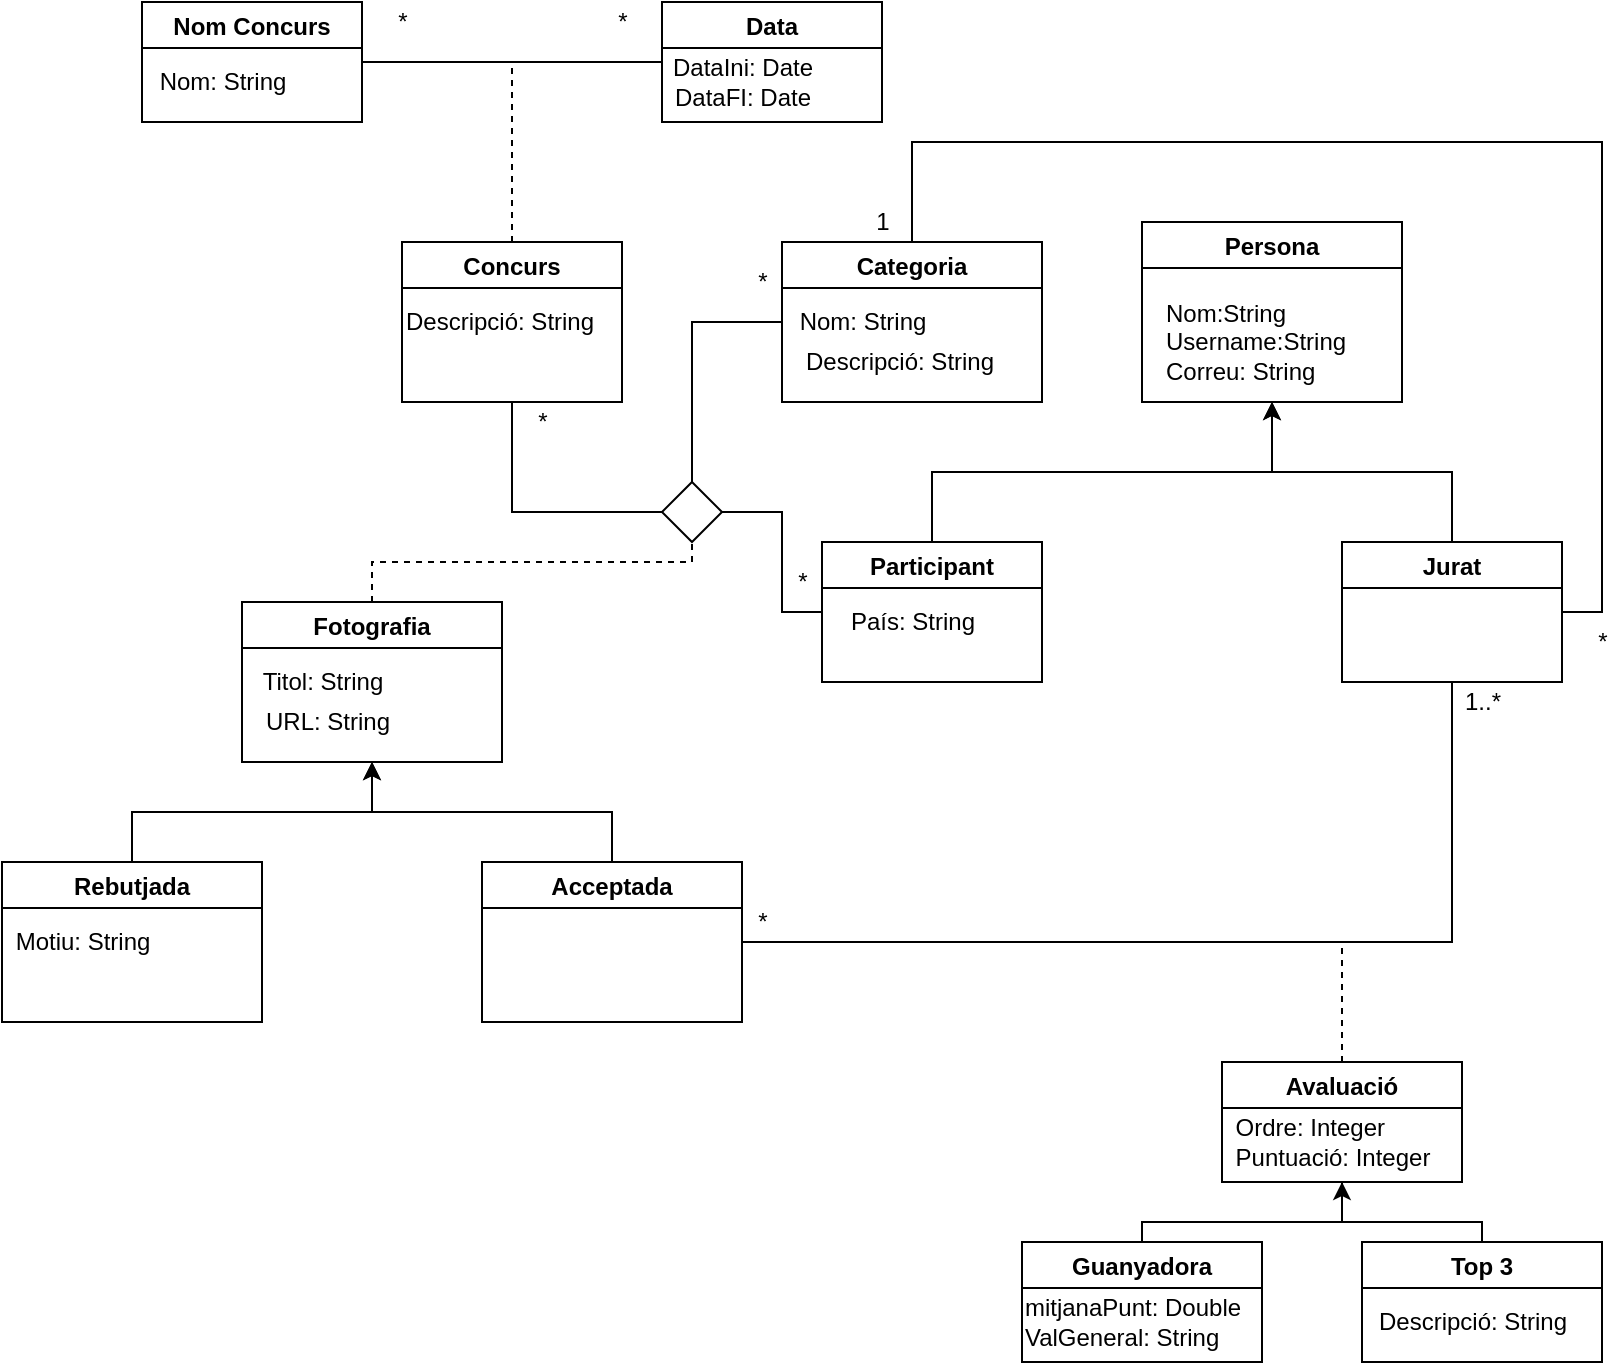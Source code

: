 <mxfile version="17.1.2" type="device"><diagram id="UjrNf_mKqekcEiGtvqPB" name="Page-1"><mxGraphModel dx="981" dy="481" grid="1" gridSize="10" guides="1" tooltips="1" connect="1" arrows="1" fold="1" page="1" pageScale="1" pageWidth="850" pageHeight="1100" math="0" shadow="0"><root><mxCell id="0"/><mxCell id="1" parent="0"/><mxCell id="VsyD7KzCo6JWaVO8ufPC-5" style="edgeStyle=orthogonalEdgeStyle;rounded=0;orthogonalLoop=1;jettySize=auto;html=1;exitX=1;exitY=0.5;exitDx=0;exitDy=0;entryX=0;entryY=0.5;entryDx=0;entryDy=0;endArrow=none;endFill=0;" edge="1" parent="1" source="VsyD7KzCo6JWaVO8ufPC-1" target="VsyD7KzCo6JWaVO8ufPC-3"><mxGeometry relative="1" as="geometry"><Array as="points"><mxPoint x="270" y="130"/><mxPoint x="270" y="130"/></Array></mxGeometry></mxCell><mxCell id="VsyD7KzCo6JWaVO8ufPC-1" value="Nom Concurs" style="swimlane;" vertex="1" parent="1"><mxGeometry x="80" y="100" width="110" height="60" as="geometry"/></mxCell><mxCell id="VsyD7KzCo6JWaVO8ufPC-2" value="Nom: String" style="text;html=1;align=center;verticalAlign=middle;resizable=0;points=[];autosize=1;strokeColor=none;fillColor=none;" vertex="1" parent="VsyD7KzCo6JWaVO8ufPC-1"><mxGeometry y="30" width="80" height="20" as="geometry"/></mxCell><mxCell id="VsyD7KzCo6JWaVO8ufPC-3" value="Data" style="swimlane;" vertex="1" parent="1"><mxGeometry x="340" y="100" width="110" height="60" as="geometry"/></mxCell><mxCell id="VsyD7KzCo6JWaVO8ufPC-4" value="DataIni: Date&lt;br&gt;DataFI: Date" style="text;html=1;align=center;verticalAlign=middle;resizable=0;points=[];autosize=1;strokeColor=none;fillColor=none;" vertex="1" parent="VsyD7KzCo6JWaVO8ufPC-3"><mxGeometry x="-5" y="25" width="90" height="30" as="geometry"/></mxCell><mxCell id="VsyD7KzCo6JWaVO8ufPC-12" style="edgeStyle=orthogonalEdgeStyle;rounded=0;orthogonalLoop=1;jettySize=auto;html=1;exitX=0.5;exitY=0;exitDx=0;exitDy=0;endArrow=none;endFill=0;dashed=1;" edge="1" parent="1" source="VsyD7KzCo6JWaVO8ufPC-10"><mxGeometry relative="1" as="geometry"><mxPoint x="265" y="130" as="targetPoint"/></mxGeometry></mxCell><mxCell id="VsyD7KzCo6JWaVO8ufPC-26" style="edgeStyle=orthogonalEdgeStyle;rounded=0;orthogonalLoop=1;jettySize=auto;html=1;exitX=0.5;exitY=1;exitDx=0;exitDy=0;entryX=0;entryY=0.5;entryDx=0;entryDy=0;endArrow=none;endFill=0;" edge="1" parent="1" source="VsyD7KzCo6JWaVO8ufPC-10" target="VsyD7KzCo6JWaVO8ufPC-23"><mxGeometry relative="1" as="geometry"/></mxCell><mxCell id="VsyD7KzCo6JWaVO8ufPC-10" value="Concurs" style="swimlane;startSize=23;" vertex="1" parent="1"><mxGeometry x="210" y="220" width="110" height="80" as="geometry"/></mxCell><mxCell id="VsyD7KzCo6JWaVO8ufPC-11" value="Descripció: String" style="text;html=1;align=left;verticalAlign=middle;resizable=0;points=[];autosize=1;strokeColor=none;fillColor=none;" vertex="1" parent="VsyD7KzCo6JWaVO8ufPC-10"><mxGeometry y="30" width="110" height="20" as="geometry"/></mxCell><mxCell id="VsyD7KzCo6JWaVO8ufPC-25" style="edgeStyle=orthogonalEdgeStyle;rounded=0;orthogonalLoop=1;jettySize=auto;html=1;exitX=0;exitY=0.5;exitDx=0;exitDy=0;entryX=0.5;entryY=0;entryDx=0;entryDy=0;endArrow=none;endFill=0;" edge="1" parent="1" source="VsyD7KzCo6JWaVO8ufPC-13" target="VsyD7KzCo6JWaVO8ufPC-23"><mxGeometry relative="1" as="geometry"/></mxCell><mxCell id="VsyD7KzCo6JWaVO8ufPC-13" value="Categoria" style="swimlane;" vertex="1" parent="1"><mxGeometry x="400" y="220" width="130" height="80" as="geometry"/></mxCell><mxCell id="VsyD7KzCo6JWaVO8ufPC-14" value="Nom: String" style="text;html=1;align=center;verticalAlign=middle;resizable=0;points=[];autosize=1;strokeColor=none;fillColor=none;" vertex="1" parent="VsyD7KzCo6JWaVO8ufPC-13"><mxGeometry y="30" width="80" height="20" as="geometry"/></mxCell><mxCell id="VsyD7KzCo6JWaVO8ufPC-15" value="Descripció: String" style="text;html=1;align=left;verticalAlign=middle;resizable=0;points=[];autosize=1;strokeColor=none;fillColor=none;" vertex="1" parent="VsyD7KzCo6JWaVO8ufPC-13"><mxGeometry x="10" y="50" width="110" height="20" as="geometry"/></mxCell><mxCell id="VsyD7KzCo6JWaVO8ufPC-27" style="edgeStyle=orthogonalEdgeStyle;rounded=0;orthogonalLoop=1;jettySize=auto;html=1;exitX=0.5;exitY=0;exitDx=0;exitDy=0;entryX=0.5;entryY=1;entryDx=0;entryDy=0;endArrow=none;endFill=0;dashed=1;" edge="1" parent="1" source="VsyD7KzCo6JWaVO8ufPC-17" target="VsyD7KzCo6JWaVO8ufPC-23"><mxGeometry relative="1" as="geometry"><Array as="points"><mxPoint x="195" y="380"/><mxPoint x="355" y="380"/></Array></mxGeometry></mxCell><mxCell id="VsyD7KzCo6JWaVO8ufPC-30" style="edgeStyle=orthogonalEdgeStyle;rounded=0;orthogonalLoop=1;jettySize=auto;html=1;exitX=0.5;exitY=1;exitDx=0;exitDy=0;startArrow=classic;startFill=1;endArrow=none;endFill=0;entryX=0.5;entryY=0;entryDx=0;entryDy=0;" edge="1" parent="1" source="VsyD7KzCo6JWaVO8ufPC-17" target="VsyD7KzCo6JWaVO8ufPC-33"><mxGeometry relative="1" as="geometry"><mxPoint x="330" y="530" as="targetPoint"/></mxGeometry></mxCell><mxCell id="VsyD7KzCo6JWaVO8ufPC-31" style="edgeStyle=orthogonalEdgeStyle;rounded=0;orthogonalLoop=1;jettySize=auto;html=1;exitX=0.5;exitY=1;exitDx=0;exitDy=0;startArrow=classic;startFill=1;endArrow=none;endFill=0;" edge="1" parent="1" source="VsyD7KzCo6JWaVO8ufPC-17" target="VsyD7KzCo6JWaVO8ufPC-32"><mxGeometry relative="1" as="geometry"><mxPoint x="110" y="530" as="targetPoint"/></mxGeometry></mxCell><mxCell id="VsyD7KzCo6JWaVO8ufPC-17" value="Fotografia" style="swimlane;" vertex="1" parent="1"><mxGeometry x="130" y="400" width="130" height="80" as="geometry"/></mxCell><mxCell id="VsyD7KzCo6JWaVO8ufPC-18" value="Titol: String" style="text;html=1;align=center;verticalAlign=middle;resizable=0;points=[];autosize=1;strokeColor=none;fillColor=none;" vertex="1" parent="VsyD7KzCo6JWaVO8ufPC-17"><mxGeometry y="30" width="80" height="20" as="geometry"/></mxCell><mxCell id="VsyD7KzCo6JWaVO8ufPC-19" value="URL: String" style="text;html=1;align=left;verticalAlign=middle;resizable=0;points=[];autosize=1;strokeColor=none;fillColor=none;" vertex="1" parent="VsyD7KzCo6JWaVO8ufPC-17"><mxGeometry x="10" y="50" width="80" height="20" as="geometry"/></mxCell><mxCell id="VsyD7KzCo6JWaVO8ufPC-28" style="edgeStyle=orthogonalEdgeStyle;rounded=0;orthogonalLoop=1;jettySize=auto;html=1;exitX=0.5;exitY=0;exitDx=0;exitDy=0;endArrow=classic;endFill=1;startArrow=none;startFill=0;entryX=0.5;entryY=1;entryDx=0;entryDy=0;" edge="1" parent="1" source="VsyD7KzCo6JWaVO8ufPC-20" target="VsyD7KzCo6JWaVO8ufPC-29"><mxGeometry relative="1" as="geometry"><mxPoint x="645" y="320" as="targetPoint"/></mxGeometry></mxCell><mxCell id="VsyD7KzCo6JWaVO8ufPC-20" value="Participant" style="swimlane;" vertex="1" parent="1"><mxGeometry x="420" y="370" width="110" height="70" as="geometry"/></mxCell><mxCell id="VsyD7KzCo6JWaVO8ufPC-21" value="País: String" style="text;html=1;align=center;verticalAlign=middle;resizable=0;points=[];autosize=1;strokeColor=none;fillColor=none;" vertex="1" parent="VsyD7KzCo6JWaVO8ufPC-20"><mxGeometry x="5" y="30" width="80" height="20" as="geometry"/></mxCell><mxCell id="VsyD7KzCo6JWaVO8ufPC-24" style="edgeStyle=orthogonalEdgeStyle;rounded=0;orthogonalLoop=1;jettySize=auto;html=1;exitX=1;exitY=0.5;exitDx=0;exitDy=0;entryX=0;entryY=0.5;entryDx=0;entryDy=0;endArrow=none;endFill=0;" edge="1" parent="1" source="VsyD7KzCo6JWaVO8ufPC-23" target="VsyD7KzCo6JWaVO8ufPC-20"><mxGeometry relative="1" as="geometry"><Array as="points"><mxPoint x="400" y="355"/><mxPoint x="400" y="405"/></Array></mxGeometry></mxCell><mxCell id="VsyD7KzCo6JWaVO8ufPC-23" value="" style="rhombus;whiteSpace=wrap;html=1;" vertex="1" parent="1"><mxGeometry x="340" y="340" width="30" height="30" as="geometry"/></mxCell><mxCell id="VsyD7KzCo6JWaVO8ufPC-35" style="edgeStyle=orthogonalEdgeStyle;rounded=0;orthogonalLoop=1;jettySize=auto;html=1;exitX=0.5;exitY=1;exitDx=0;exitDy=0;startArrow=classic;startFill=1;endArrow=none;endFill=0;entryX=0.5;entryY=0;entryDx=0;entryDy=0;" edge="1" parent="1" source="VsyD7KzCo6JWaVO8ufPC-29" target="VsyD7KzCo6JWaVO8ufPC-36"><mxGeometry relative="1" as="geometry"><mxPoint x="740" y="370" as="targetPoint"/></mxGeometry></mxCell><mxCell id="VsyD7KzCo6JWaVO8ufPC-29" value="Persona" style="swimlane;" vertex="1" parent="1"><mxGeometry x="580" y="210" width="130" height="90" as="geometry"/></mxCell><mxCell id="VsyD7KzCo6JWaVO8ufPC-22" value="Nom:String&lt;br&gt;Username:String&lt;br&gt;Correu: String" style="text;html=1;align=left;verticalAlign=middle;resizable=0;points=[];autosize=1;strokeColor=none;fillColor=none;" vertex="1" parent="VsyD7KzCo6JWaVO8ufPC-29"><mxGeometry x="10" y="35" width="110" height="50" as="geometry"/></mxCell><mxCell id="VsyD7KzCo6JWaVO8ufPC-32" value="Rebutjada" style="swimlane;" vertex="1" parent="1"><mxGeometry x="10" y="530" width="130" height="80" as="geometry"/></mxCell><mxCell id="VsyD7KzCo6JWaVO8ufPC-33" value="Acceptada" style="swimlane;" vertex="1" parent="1"><mxGeometry x="250" y="530" width="130" height="80" as="geometry"/></mxCell><mxCell id="VsyD7KzCo6JWaVO8ufPC-34" value="Motiu: String" style="text;html=1;align=center;verticalAlign=middle;resizable=0;points=[];autosize=1;strokeColor=none;fillColor=none;" vertex="1" parent="1"><mxGeometry x="10" y="560" width="80" height="20" as="geometry"/></mxCell><mxCell id="VsyD7KzCo6JWaVO8ufPC-38" style="edgeStyle=orthogonalEdgeStyle;rounded=0;orthogonalLoop=1;jettySize=auto;html=1;exitX=1;exitY=0.5;exitDx=0;exitDy=0;entryX=0.5;entryY=0;entryDx=0;entryDy=0;startArrow=none;startFill=0;endArrow=none;endFill=0;" edge="1" parent="1" source="VsyD7KzCo6JWaVO8ufPC-36" target="VsyD7KzCo6JWaVO8ufPC-13"><mxGeometry relative="1" as="geometry"><Array as="points"><mxPoint x="810" y="405"/><mxPoint x="810" y="170"/><mxPoint x="465" y="170"/></Array></mxGeometry></mxCell><mxCell id="VsyD7KzCo6JWaVO8ufPC-39" style="edgeStyle=orthogonalEdgeStyle;rounded=0;orthogonalLoop=1;jettySize=auto;html=1;exitX=0.5;exitY=1;exitDx=0;exitDy=0;entryX=1;entryY=0.5;entryDx=0;entryDy=0;startArrow=none;startFill=0;endArrow=none;endFill=0;" edge="1" parent="1" source="VsyD7KzCo6JWaVO8ufPC-36" target="VsyD7KzCo6JWaVO8ufPC-33"><mxGeometry relative="1" as="geometry"/></mxCell><mxCell id="VsyD7KzCo6JWaVO8ufPC-36" value="Jurat" style="swimlane;" vertex="1" parent="1"><mxGeometry x="680" y="370" width="110" height="70" as="geometry"/></mxCell><mxCell id="VsyD7KzCo6JWaVO8ufPC-42" style="edgeStyle=orthogonalEdgeStyle;rounded=0;orthogonalLoop=1;jettySize=auto;html=1;exitX=0.5;exitY=0;exitDx=0;exitDy=0;startArrow=none;startFill=0;endArrow=none;endFill=0;dashed=1;" edge="1" parent="1" source="VsyD7KzCo6JWaVO8ufPC-41"><mxGeometry relative="1" as="geometry"><mxPoint x="680" y="570" as="targetPoint"/><Array as="points"><mxPoint x="680" y="570"/></Array></mxGeometry></mxCell><mxCell id="VsyD7KzCo6JWaVO8ufPC-44" style="edgeStyle=orthogonalEdgeStyle;rounded=0;orthogonalLoop=1;jettySize=auto;html=1;exitX=0.5;exitY=1;exitDx=0;exitDy=0;startArrow=classic;startFill=1;endArrow=none;endFill=0;" edge="1" parent="1" source="VsyD7KzCo6JWaVO8ufPC-41" target="VsyD7KzCo6JWaVO8ufPC-45"><mxGeometry relative="1" as="geometry"><mxPoint x="600" y="720" as="targetPoint"/></mxGeometry></mxCell><mxCell id="VsyD7KzCo6JWaVO8ufPC-41" value="Avaluació" style="swimlane;" vertex="1" parent="1"><mxGeometry x="620" y="630" width="120" height="60" as="geometry"/></mxCell><mxCell id="VsyD7KzCo6JWaVO8ufPC-43" value="&lt;div style=&quot;text-align: justify&quot;&gt;&lt;span&gt;Ordre: Integer&lt;/span&gt;&lt;/div&gt;&lt;div style=&quot;text-align: justify&quot;&gt;&lt;span&gt;Puntuació: Integer&lt;/span&gt;&lt;/div&gt;" style="text;html=1;align=center;verticalAlign=middle;resizable=0;points=[];autosize=1;strokeColor=none;fillColor=none;" vertex="1" parent="VsyD7KzCo6JWaVO8ufPC-41"><mxGeometry y="25" width="110" height="30" as="geometry"/></mxCell><mxCell id="VsyD7KzCo6JWaVO8ufPC-45" value="Top 3" style="swimlane;" vertex="1" parent="1"><mxGeometry x="690" y="720" width="120" height="60" as="geometry"/></mxCell><mxCell id="VsyD7KzCo6JWaVO8ufPC-46" value="&lt;div style=&quot;text-align: justify&quot;&gt;Descripció: String&lt;/div&gt;" style="text;html=1;align=center;verticalAlign=middle;resizable=0;points=[];autosize=1;strokeColor=none;fillColor=none;" vertex="1" parent="VsyD7KzCo6JWaVO8ufPC-45"><mxGeometry y="30" width="110" height="20" as="geometry"/></mxCell><mxCell id="VsyD7KzCo6JWaVO8ufPC-49" style="edgeStyle=orthogonalEdgeStyle;rounded=0;orthogonalLoop=1;jettySize=auto;html=1;exitX=0.5;exitY=0;exitDx=0;exitDy=0;entryX=0.5;entryY=1;entryDx=0;entryDy=0;startArrow=none;startFill=0;endArrow=none;endFill=0;" edge="1" parent="1" source="VsyD7KzCo6JWaVO8ufPC-47" target="VsyD7KzCo6JWaVO8ufPC-41"><mxGeometry relative="1" as="geometry"><Array as="points"><mxPoint x="580" y="710"/><mxPoint x="680" y="710"/></Array></mxGeometry></mxCell><mxCell id="VsyD7KzCo6JWaVO8ufPC-47" value="Guanyadora" style="swimlane;" vertex="1" parent="1"><mxGeometry x="520" y="720" width="120" height="60" as="geometry"/></mxCell><mxCell id="VsyD7KzCo6JWaVO8ufPC-48" value="&lt;div style=&quot;text-align: justify&quot;&gt;mitjanaPunt: Double&lt;/div&gt;&lt;div style=&quot;text-align: justify&quot;&gt;ValGeneral: String&lt;/div&gt;" style="text;html=1;align=center;verticalAlign=middle;resizable=0;points=[];autosize=1;strokeColor=none;fillColor=none;" vertex="1" parent="VsyD7KzCo6JWaVO8ufPC-47"><mxGeometry x="-5" y="25" width="120" height="30" as="geometry"/></mxCell><mxCell id="VsyD7KzCo6JWaVO8ufPC-50" value="*" style="text;html=1;align=center;verticalAlign=middle;resizable=0;points=[];autosize=1;strokeColor=none;fillColor=none;" vertex="1" parent="1"><mxGeometry x="200" y="100" width="20" height="20" as="geometry"/></mxCell><mxCell id="VsyD7KzCo6JWaVO8ufPC-51" value="*" style="text;html=1;align=center;verticalAlign=middle;resizable=0;points=[];autosize=1;strokeColor=none;fillColor=none;" vertex="1" parent="1"><mxGeometry x="310" y="100" width="20" height="20" as="geometry"/></mxCell><mxCell id="VsyD7KzCo6JWaVO8ufPC-52" value="*" style="text;html=1;align=center;verticalAlign=middle;resizable=0;points=[];autosize=1;strokeColor=none;fillColor=none;" vertex="1" parent="1"><mxGeometry x="380" y="230" width="20" height="20" as="geometry"/></mxCell><mxCell id="VsyD7KzCo6JWaVO8ufPC-53" value="*" style="text;html=1;align=center;verticalAlign=middle;resizable=0;points=[];autosize=1;strokeColor=none;fillColor=none;" vertex="1" parent="1"><mxGeometry x="400" y="380" width="20" height="20" as="geometry"/></mxCell><mxCell id="VsyD7KzCo6JWaVO8ufPC-54" value="*" style="text;html=1;align=center;verticalAlign=middle;resizable=0;points=[];autosize=1;strokeColor=none;fillColor=none;" vertex="1" parent="1"><mxGeometry x="270" y="300" width="20" height="20" as="geometry"/></mxCell><mxCell id="VsyD7KzCo6JWaVO8ufPC-55" value="1" style="text;html=1;align=center;verticalAlign=middle;resizable=0;points=[];autosize=1;strokeColor=none;fillColor=none;" vertex="1" parent="1"><mxGeometry x="440" y="200" width="20" height="20" as="geometry"/></mxCell><mxCell id="VsyD7KzCo6JWaVO8ufPC-56" value="*" style="text;html=1;align=center;verticalAlign=middle;resizable=0;points=[];autosize=1;strokeColor=none;fillColor=none;" vertex="1" parent="1"><mxGeometry x="800" y="410" width="20" height="20" as="geometry"/></mxCell><mxCell id="VsyD7KzCo6JWaVO8ufPC-57" value="*" style="text;html=1;align=center;verticalAlign=middle;resizable=0;points=[];autosize=1;strokeColor=none;fillColor=none;" vertex="1" parent="1"><mxGeometry x="380" y="550" width="20" height="20" as="geometry"/></mxCell><mxCell id="VsyD7KzCo6JWaVO8ufPC-58" value="1..*" style="text;html=1;align=center;verticalAlign=middle;resizable=0;points=[];autosize=1;strokeColor=none;fillColor=none;" vertex="1" parent="1"><mxGeometry x="735" y="440" width="30" height="20" as="geometry"/></mxCell></root></mxGraphModel></diagram></mxfile>